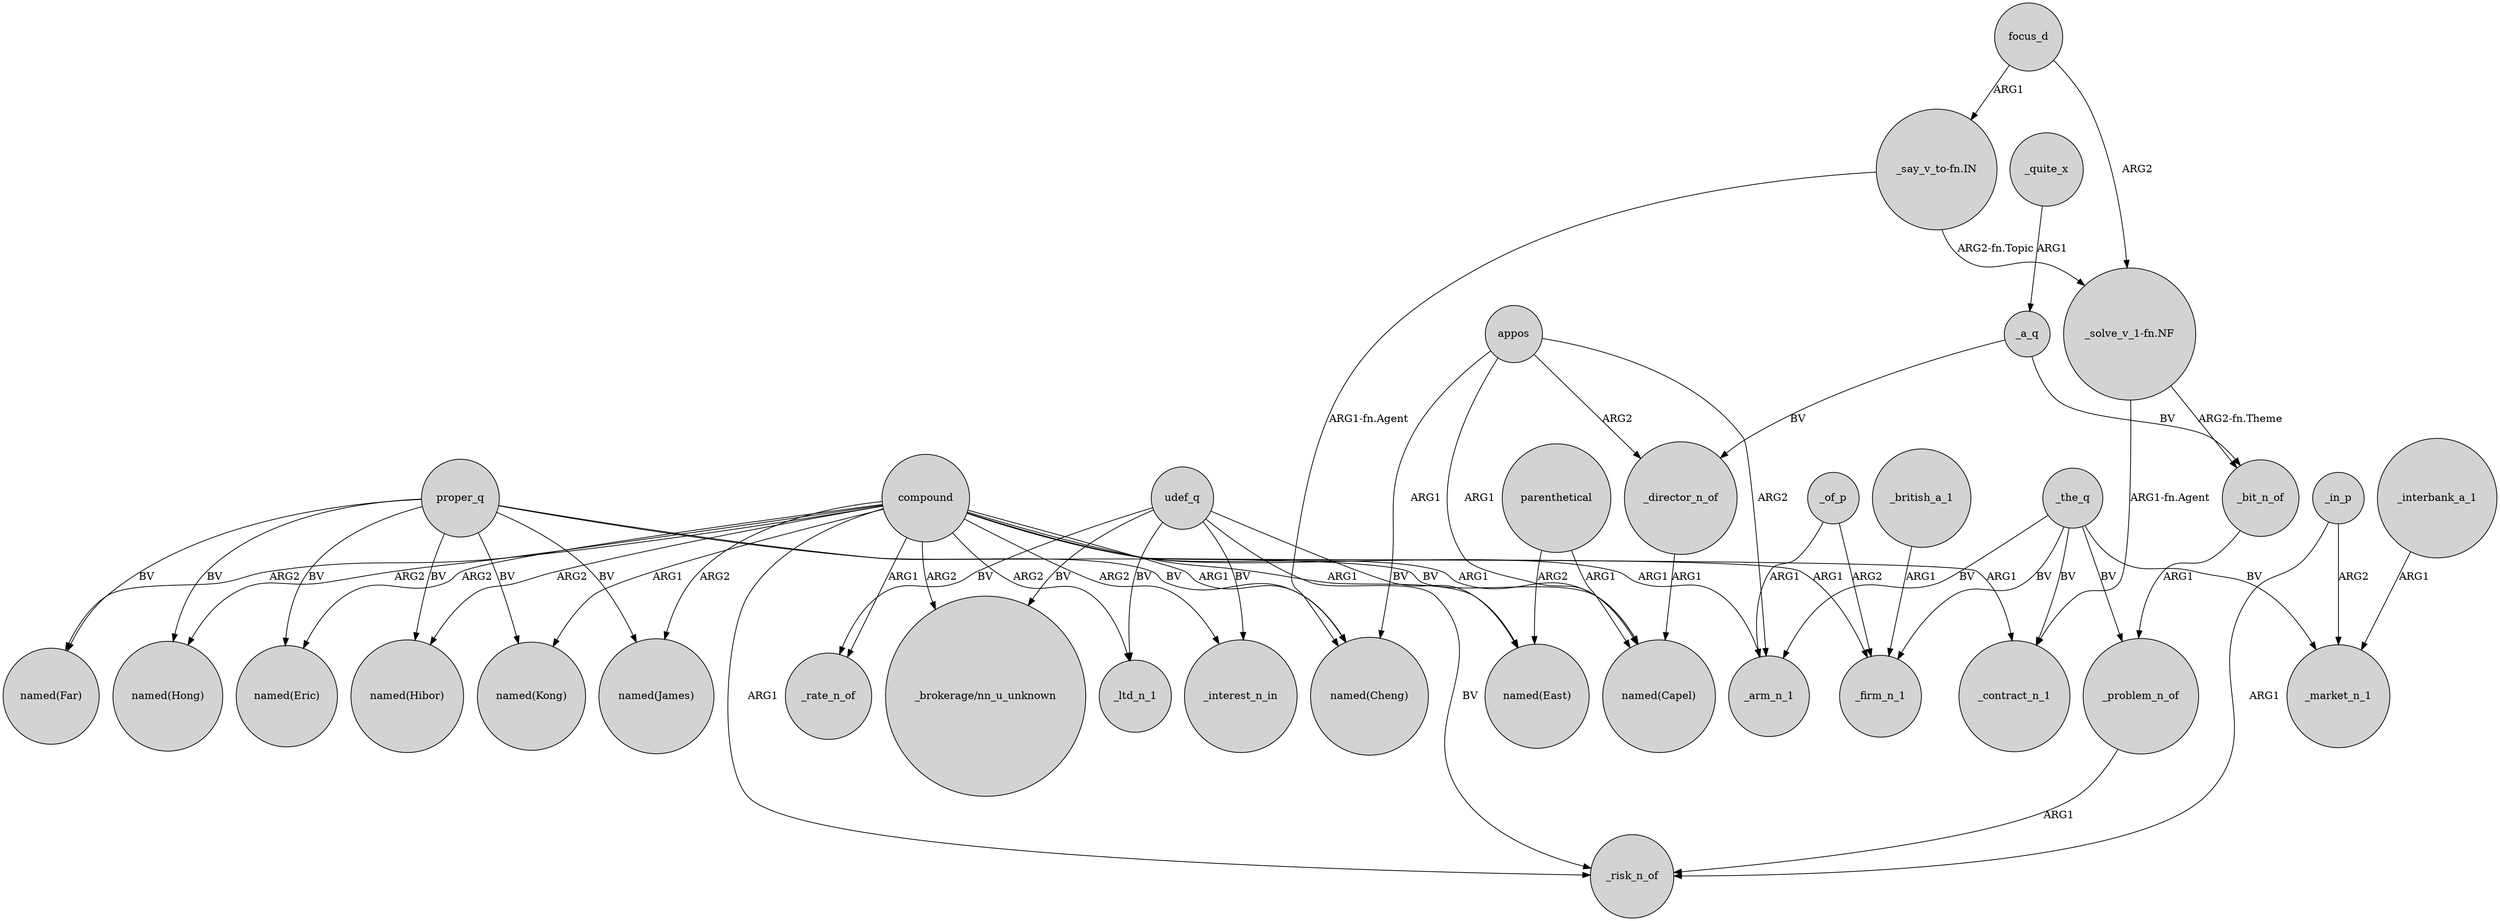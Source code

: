 digraph {
	node [shape=circle style=filled]
	proper_q -> "named(Eric)" [label=BV]
	udef_q -> _risk_n_of [label=BV]
	appos -> _arm_n_1 [label=ARG2]
	_of_p -> _firm_n_1 [label=ARG2]
	compound -> "named(Hibor)" [label=ARG2]
	compound -> "named(Cheng)" [label=ARG1]
	compound -> _risk_n_of [label=ARG1]
	compound -> "named(Capel)" [label=ARG1]
	"_say_v_to-fn.IN" -> "_solve_v_1-fn.NF" [label="ARG2-fn.Topic"]
	appos -> "named(Capel)" [label=ARG1]
	parenthetical -> "named(Capel)" [label=ARG1]
	_the_q -> _problem_n_of [label=BV]
	compound -> "named(James)" [label=ARG2]
	compound -> _rate_n_of [label=ARG1]
	_a_q -> _bit_n_of [label=BV]
	compound -> "named(Far)" [label=ARG2]
	focus_d -> "_solve_v_1-fn.NF" [label=ARG2]
	compound -> "named(Hong)" [label=ARG2]
	udef_q -> _rate_n_of [label=BV]
	udef_q -> _interest_n_in [label=BV]
	udef_q -> "named(East)" [label=BV]
	compound -> "_brokerage/nn_u_unknown" [label=ARG2]
	compound -> _contract_n_1 [label=ARG1]
	_problem_n_of -> _risk_n_of [label=ARG1]
	compound -> _arm_n_1 [label=ARG1]
	_british_a_1 -> _firm_n_1 [label=ARG1]
	compound -> _interest_n_in [label=ARG2]
	proper_q -> "named(Hong)" [label=BV]
	parenthetical -> "named(East)" [label=ARG2]
	_of_p -> _arm_n_1 [label=ARG1]
	udef_q -> "_brokerage/nn_u_unknown" [label=BV]
	_director_n_of -> "named(Capel)" [label=ARG1]
	_the_q -> _contract_n_1 [label=BV]
	proper_q -> "named(Kong)" [label=BV]
	appos -> "named(Cheng)" [label=ARG1]
	_a_q -> _director_n_of [label=BV]
	proper_q -> "named(James)" [label=BV]
	compound -> "named(East)" [label=ARG1]
	"_solve_v_1-fn.NF" -> _contract_n_1 [label="ARG1-fn.Agent"]
	compound -> _firm_n_1 [label=ARG1]
	proper_q -> "named(Cheng)" [label=BV]
	proper_q -> "named(Hibor)" [label=BV]
	_bit_n_of -> _problem_n_of [label=ARG1]
	_in_p -> _risk_n_of [label=ARG1]
	compound -> _ltd_n_1 [label=ARG2]
	_interbank_a_1 -> _market_n_1 [label=ARG1]
	proper_q -> "named(Capel)" [label=BV]
	proper_q -> "named(Far)" [label=BV]
	"_solve_v_1-fn.NF" -> _bit_n_of [label="ARG2-fn.Theme"]
	_in_p -> _market_n_1 [label=ARG2]
	_the_q -> _firm_n_1 [label=BV]
	compound -> "named(Eric)" [label=ARG2]
	_the_q -> _market_n_1 [label=BV]
	udef_q -> _ltd_n_1 [label=BV]
	appos -> _director_n_of [label=ARG2]
	compound -> "named(Kong)" [label=ARG1]
	_the_q -> _arm_n_1 [label=BV]
	_quite_x -> _a_q [label=ARG1]
	focus_d -> "_say_v_to-fn.IN" [label=ARG1]
	"_say_v_to-fn.IN" -> "named(Cheng)" [label="ARG1-fn.Agent"]
}
